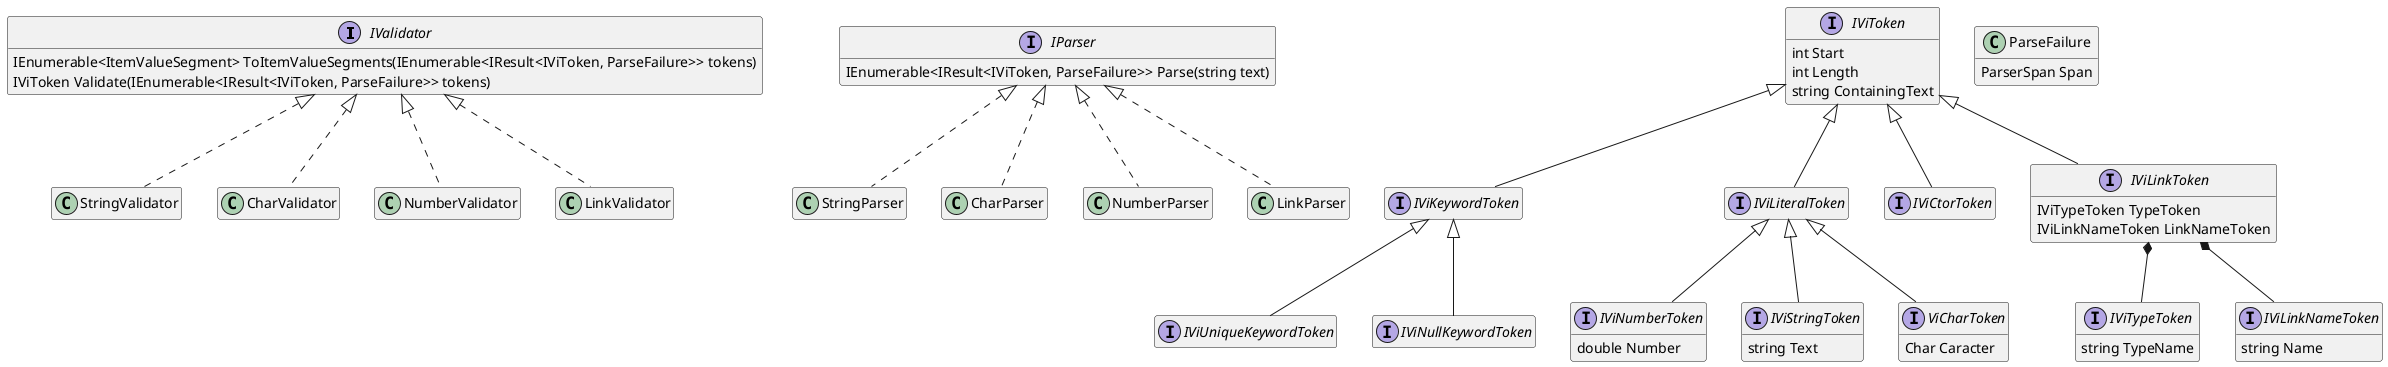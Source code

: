 @startuml Overview Ui
hide empty members

interface IValidator {
    IEnumerable<ItemValueSegment> ToItemValueSegments(IEnumerable<IResult<IViToken, ParseFailure>> tokens)
    IViToken Validate(IEnumerable<IResult<IViToken, ParseFailure>> tokens)
}

class StringValidator implements IValidator
class CharValidator implements IValidator
class NumberValidator implements IValidator
class LinkValidator implements IValidator

interface IParser {
    IEnumerable<IResult<IViToken, ParseFailure>> Parse(string text)
}

class StringParser implements IParser
class CharParser implements IParser
class NumberParser implements IParser
class LinkParser implements IParser

interface IViToken {
    int Start
    int Length
    string ContainingText
}

interface IViKeywordToken implements IViToken
interface IViUniqueKeywordToken implements IViKeywordToken
interface IViNullKeywordToken implements IViKeywordToken

interface IViLiteralToken implements IViToken

interface IViCtorToken implements IViToken

interface IViNumberToken implements IViLiteralToken {
    double Number
}

interface IViStringToken implements IViLiteralToken {
    string Text
}

interface ViCharToken implements IViLiteralToken {
    Char Caracter
}

interface IViLinkToken implements IViToken {
    IViTypeToken TypeToken
    IViLinkNameToken LinkNameToken
}

IViLinkToken *-- IViTypeToken
IViLinkToken *-- IViLinkNameToken

interface IViTypeToken {
    string TypeName
}

interface IViLinkNameToken {
    string Name
}

class ParseFailure {
    ParserSpan Span
}

@enduml